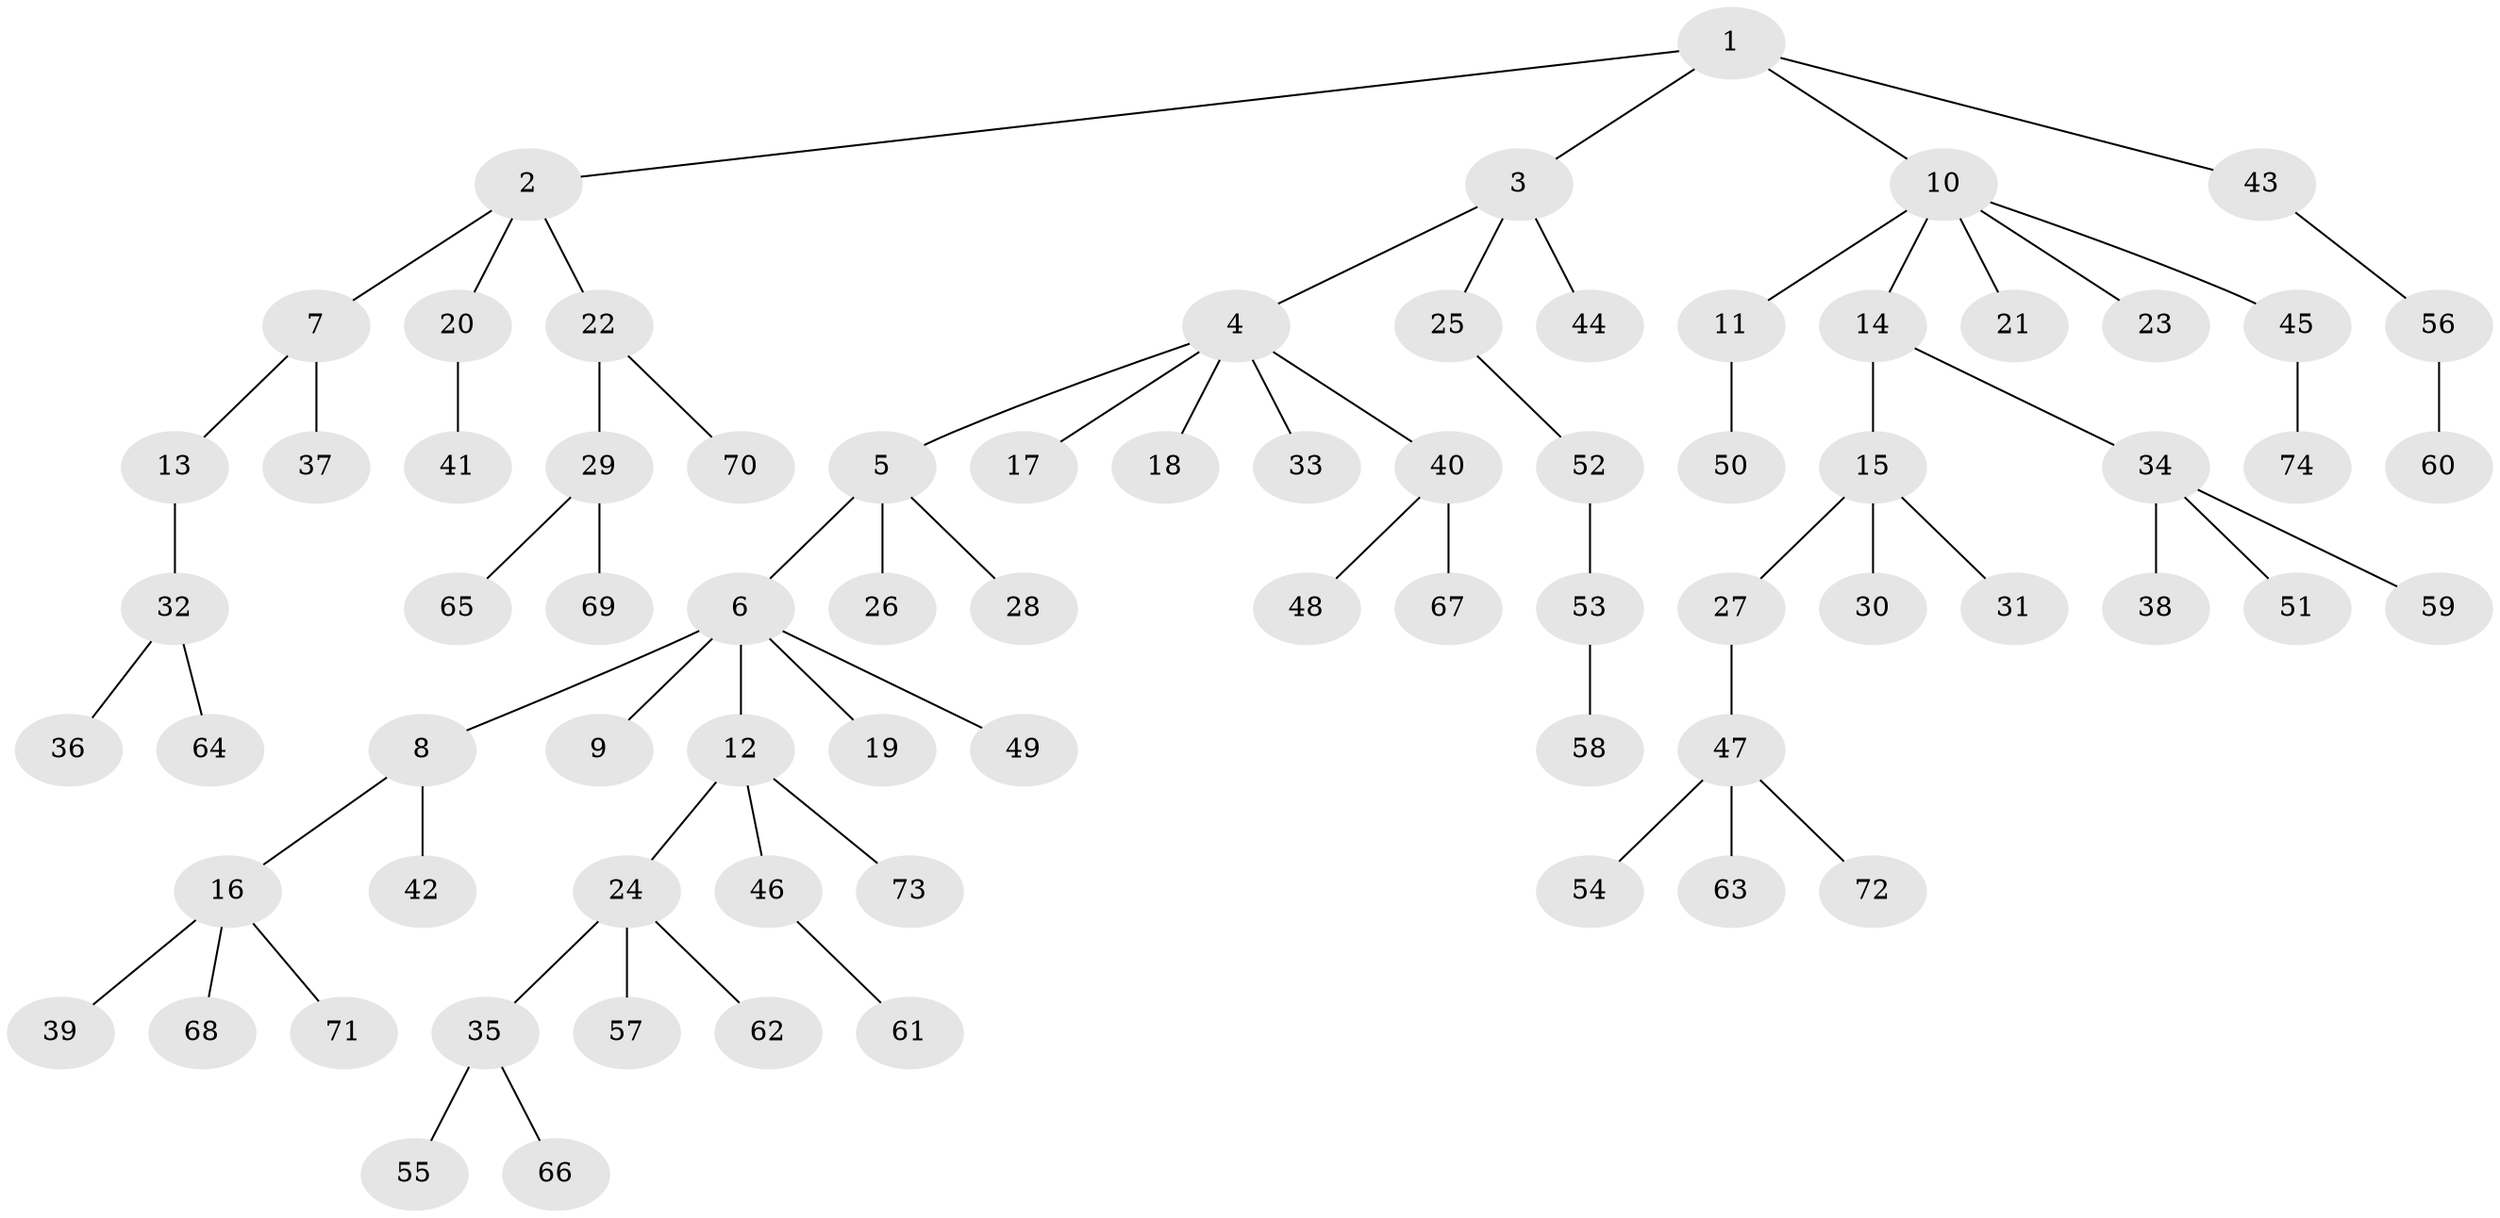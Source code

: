 // Generated by graph-tools (version 1.1) at 2025/11/02/27/25 16:11:27]
// undirected, 74 vertices, 73 edges
graph export_dot {
graph [start="1"]
  node [color=gray90,style=filled];
  1;
  2;
  3;
  4;
  5;
  6;
  7;
  8;
  9;
  10;
  11;
  12;
  13;
  14;
  15;
  16;
  17;
  18;
  19;
  20;
  21;
  22;
  23;
  24;
  25;
  26;
  27;
  28;
  29;
  30;
  31;
  32;
  33;
  34;
  35;
  36;
  37;
  38;
  39;
  40;
  41;
  42;
  43;
  44;
  45;
  46;
  47;
  48;
  49;
  50;
  51;
  52;
  53;
  54;
  55;
  56;
  57;
  58;
  59;
  60;
  61;
  62;
  63;
  64;
  65;
  66;
  67;
  68;
  69;
  70;
  71;
  72;
  73;
  74;
  1 -- 2;
  1 -- 3;
  1 -- 10;
  1 -- 43;
  2 -- 7;
  2 -- 20;
  2 -- 22;
  3 -- 4;
  3 -- 25;
  3 -- 44;
  4 -- 5;
  4 -- 17;
  4 -- 18;
  4 -- 33;
  4 -- 40;
  5 -- 6;
  5 -- 26;
  5 -- 28;
  6 -- 8;
  6 -- 9;
  6 -- 12;
  6 -- 19;
  6 -- 49;
  7 -- 13;
  7 -- 37;
  8 -- 16;
  8 -- 42;
  10 -- 11;
  10 -- 14;
  10 -- 21;
  10 -- 23;
  10 -- 45;
  11 -- 50;
  12 -- 24;
  12 -- 46;
  12 -- 73;
  13 -- 32;
  14 -- 15;
  14 -- 34;
  15 -- 27;
  15 -- 30;
  15 -- 31;
  16 -- 39;
  16 -- 68;
  16 -- 71;
  20 -- 41;
  22 -- 29;
  22 -- 70;
  24 -- 35;
  24 -- 57;
  24 -- 62;
  25 -- 52;
  27 -- 47;
  29 -- 65;
  29 -- 69;
  32 -- 36;
  32 -- 64;
  34 -- 38;
  34 -- 51;
  34 -- 59;
  35 -- 55;
  35 -- 66;
  40 -- 48;
  40 -- 67;
  43 -- 56;
  45 -- 74;
  46 -- 61;
  47 -- 54;
  47 -- 63;
  47 -- 72;
  52 -- 53;
  53 -- 58;
  56 -- 60;
}
